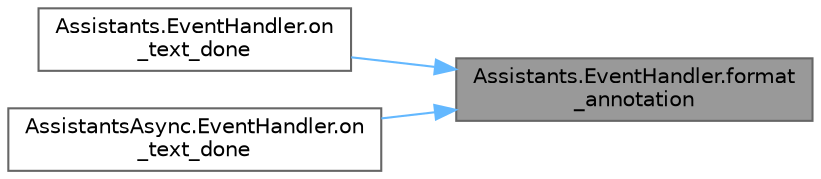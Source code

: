 digraph "Assistants.EventHandler.format_annotation"
{
 // LATEX_PDF_SIZE
  bgcolor="transparent";
  edge [fontname=Helvetica,fontsize=10,labelfontname=Helvetica,labelfontsize=10];
  node [fontname=Helvetica,fontsize=10,shape=box,height=0.2,width=0.4];
  rankdir="RL";
  Node1 [id="Node000001",label="Assistants.EventHandler.format\l_annotation",height=0.2,width=0.4,color="gray40", fillcolor="grey60", style="filled", fontcolor="black",tooltip=" "];
  Node1 -> Node2 [id="edge1_Node000001_Node000002",dir="back",color="steelblue1",style="solid",tooltip=" "];
  Node2 [id="Node000002",label="Assistants.EventHandler.on\l_text_done",height=0.2,width=0.4,color="grey40", fillcolor="white", style="filled",URL="$class_assistants_1_1_event_handler.html#acf640b9993efe169d237d0e2d180bbb0",tooltip=" "];
  Node1 -> Node3 [id="edge2_Node000001_Node000003",dir="back",color="steelblue1",style="solid",tooltip=" "];
  Node3 [id="Node000003",label="AssistantsAsync.EventHandler.on\l_text_done",height=0.2,width=0.4,color="grey40", fillcolor="white", style="filled",URL="$class_assistants_async_1_1_event_handler.html#af749ca6d85fd46880d6a32ea591cd752",tooltip=" "];
}
